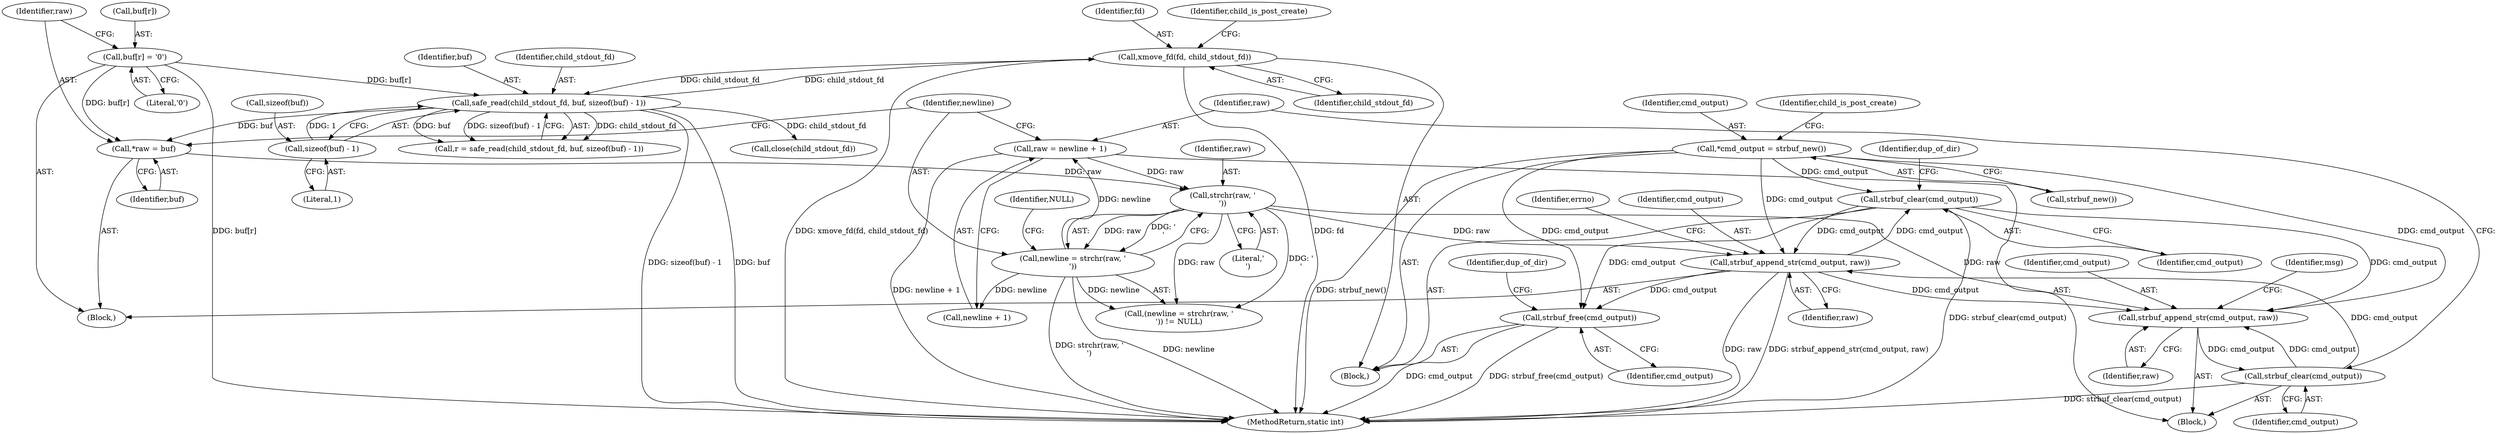 digraph "0_abrt_8939398b82006ba1fec4ed491339fc075f43fc7c_0@pointer" {
"1000570" [label="(Call,strbuf_clear(cmd_output))"];
"1000367" [label="(Call,strbuf_append_str(cmd_output, raw))"];
"1000278" [label="(Call,*cmd_output = strbuf_new())"];
"1000570" [label="(Call,strbuf_clear(cmd_output))"];
"1000360" [label="(Call,strbuf_clear(cmd_output))"];
"1000330" [label="(Call,strbuf_append_str(cmd_output, raw))"];
"1000321" [label="(Call,strchr(raw, '\n'))"];
"1000313" [label="(Call,*raw = buf)"];
"1000295" [label="(Call,safe_read(child_stdout_fd, buf, sizeof(buf) - 1))"];
"1000564" [label="(Call,xmove_fd(fd, child_stdout_fd))"];
"1000307" [label="(Call,buf[r] = '\0')"];
"1000298" [label="(Call,sizeof(buf) - 1)"];
"1000362" [label="(Call,raw = newline + 1)"];
"1000319" [label="(Call,newline = strchr(raw, '\n'))"];
"1000585" [label="(Call,strbuf_free(cmd_output))"];
"1000573" [label="(Identifier,dup_of_dir)"];
"1000314" [label="(Identifier,raw)"];
"1000589" [label="(Call,close(child_stdout_fd))"];
"1000330" [label="(Call,strbuf_append_str(cmd_output, raw))"];
"1000280" [label="(Call,strbuf_new())"];
"1000323" [label="(Literal,'\n')"];
"1000311" [label="(Literal,'\0')"];
"1000299" [label="(Call,sizeof(buf))"];
"1000278" [label="(Call,*cmd_output = strbuf_new())"];
"1000290" [label="(Identifier,errno)"];
"1000135" [label="(Block,)"];
"1000585" [label="(Call,strbuf_free(cmd_output))"];
"1000369" [label="(Identifier,raw)"];
"1000564" [label="(Call,xmove_fd(fd, child_stdout_fd))"];
"1000293" [label="(Call,r = safe_read(child_stdout_fd, buf, sizeof(buf) - 1))"];
"1000332" [label="(Identifier,raw)"];
"1000331" [label="(Identifier,cmd_output)"];
"1000283" [label="(Identifier,child_is_post_create)"];
"1000295" [label="(Call,safe_read(child_stdout_fd, buf, sizeof(buf) - 1))"];
"1000307" [label="(Call,buf[r] = '\0')"];
"1000568" [label="(Identifier,child_is_post_create)"];
"1000318" [label="(Call,(newline = strchr(raw, '\n')) != NULL)"];
"1000298" [label="(Call,sizeof(buf) - 1)"];
"1000279" [label="(Identifier,cmd_output)"];
"1000297" [label="(Identifier,buf)"];
"1000571" [label="(Identifier,cmd_output)"];
"1000321" [label="(Call,strchr(raw, '\n'))"];
"1000322" [label="(Identifier,raw)"];
"1000301" [label="(Literal,1)"];
"1000335" [label="(Identifier,msg)"];
"1000313" [label="(Call,*raw = buf)"];
"1000364" [label="(Call,newline + 1)"];
"1000588" [label="(Identifier,dup_of_dir)"];
"1000315" [label="(Identifier,buf)"];
"1000296" [label="(Identifier,child_stdout_fd)"];
"1000325" [label="(Block,)"];
"1000593" [label="(MethodReturn,static int)"];
"1000565" [label="(Identifier,fd)"];
"1000319" [label="(Call,newline = strchr(raw, '\n'))"];
"1000368" [label="(Identifier,cmd_output)"];
"1000360" [label="(Call,strbuf_clear(cmd_output))"];
"1000361" [label="(Identifier,cmd_output)"];
"1000287" [label="(Block,)"];
"1000362" [label="(Call,raw = newline + 1)"];
"1000566" [label="(Identifier,child_stdout_fd)"];
"1000586" [label="(Identifier,cmd_output)"];
"1000324" [label="(Identifier,NULL)"];
"1000363" [label="(Identifier,raw)"];
"1000320" [label="(Identifier,newline)"];
"1000367" [label="(Call,strbuf_append_str(cmd_output, raw))"];
"1000308" [label="(Call,buf[r])"];
"1000570" [label="(Call,strbuf_clear(cmd_output))"];
"1000570" -> "1000135"  [label="AST: "];
"1000570" -> "1000571"  [label="CFG: "];
"1000571" -> "1000570"  [label="AST: "];
"1000573" -> "1000570"  [label="CFG: "];
"1000570" -> "1000593"  [label="DDG: strbuf_clear(cmd_output)"];
"1000570" -> "1000330"  [label="DDG: cmd_output"];
"1000570" -> "1000367"  [label="DDG: cmd_output"];
"1000367" -> "1000570"  [label="DDG: cmd_output"];
"1000278" -> "1000570"  [label="DDG: cmd_output"];
"1000570" -> "1000585"  [label="DDG: cmd_output"];
"1000367" -> "1000287"  [label="AST: "];
"1000367" -> "1000369"  [label="CFG: "];
"1000368" -> "1000367"  [label="AST: "];
"1000369" -> "1000367"  [label="AST: "];
"1000290" -> "1000367"  [label="CFG: "];
"1000367" -> "1000593"  [label="DDG: raw"];
"1000367" -> "1000593"  [label="DDG: strbuf_append_str(cmd_output, raw)"];
"1000367" -> "1000330"  [label="DDG: cmd_output"];
"1000278" -> "1000367"  [label="DDG: cmd_output"];
"1000360" -> "1000367"  [label="DDG: cmd_output"];
"1000321" -> "1000367"  [label="DDG: raw"];
"1000367" -> "1000585"  [label="DDG: cmd_output"];
"1000278" -> "1000135"  [label="AST: "];
"1000278" -> "1000280"  [label="CFG: "];
"1000279" -> "1000278"  [label="AST: "];
"1000280" -> "1000278"  [label="AST: "];
"1000283" -> "1000278"  [label="CFG: "];
"1000278" -> "1000593"  [label="DDG: strbuf_new()"];
"1000278" -> "1000330"  [label="DDG: cmd_output"];
"1000278" -> "1000585"  [label="DDG: cmd_output"];
"1000360" -> "1000325"  [label="AST: "];
"1000360" -> "1000361"  [label="CFG: "];
"1000361" -> "1000360"  [label="AST: "];
"1000363" -> "1000360"  [label="CFG: "];
"1000360" -> "1000593"  [label="DDG: strbuf_clear(cmd_output)"];
"1000360" -> "1000330"  [label="DDG: cmd_output"];
"1000330" -> "1000360"  [label="DDG: cmd_output"];
"1000330" -> "1000325"  [label="AST: "];
"1000330" -> "1000332"  [label="CFG: "];
"1000331" -> "1000330"  [label="AST: "];
"1000332" -> "1000330"  [label="AST: "];
"1000335" -> "1000330"  [label="CFG: "];
"1000321" -> "1000330"  [label="DDG: raw"];
"1000321" -> "1000319"  [label="AST: "];
"1000321" -> "1000323"  [label="CFG: "];
"1000322" -> "1000321"  [label="AST: "];
"1000323" -> "1000321"  [label="AST: "];
"1000319" -> "1000321"  [label="CFG: "];
"1000321" -> "1000318"  [label="DDG: raw"];
"1000321" -> "1000318"  [label="DDG: '\n'"];
"1000321" -> "1000319"  [label="DDG: raw"];
"1000321" -> "1000319"  [label="DDG: '\n'"];
"1000313" -> "1000321"  [label="DDG: raw"];
"1000362" -> "1000321"  [label="DDG: raw"];
"1000313" -> "1000287"  [label="AST: "];
"1000313" -> "1000315"  [label="CFG: "];
"1000314" -> "1000313"  [label="AST: "];
"1000315" -> "1000313"  [label="AST: "];
"1000320" -> "1000313"  [label="CFG: "];
"1000295" -> "1000313"  [label="DDG: buf"];
"1000307" -> "1000313"  [label="DDG: buf[r]"];
"1000295" -> "1000293"  [label="AST: "];
"1000295" -> "1000298"  [label="CFG: "];
"1000296" -> "1000295"  [label="AST: "];
"1000297" -> "1000295"  [label="AST: "];
"1000298" -> "1000295"  [label="AST: "];
"1000293" -> "1000295"  [label="CFG: "];
"1000295" -> "1000593"  [label="DDG: sizeof(buf) - 1"];
"1000295" -> "1000593"  [label="DDG: buf"];
"1000295" -> "1000293"  [label="DDG: child_stdout_fd"];
"1000295" -> "1000293"  [label="DDG: buf"];
"1000295" -> "1000293"  [label="DDG: sizeof(buf) - 1"];
"1000564" -> "1000295"  [label="DDG: child_stdout_fd"];
"1000307" -> "1000295"  [label="DDG: buf[r]"];
"1000298" -> "1000295"  [label="DDG: 1"];
"1000295" -> "1000564"  [label="DDG: child_stdout_fd"];
"1000295" -> "1000589"  [label="DDG: child_stdout_fd"];
"1000564" -> "1000135"  [label="AST: "];
"1000564" -> "1000566"  [label="CFG: "];
"1000565" -> "1000564"  [label="AST: "];
"1000566" -> "1000564"  [label="AST: "];
"1000568" -> "1000564"  [label="CFG: "];
"1000564" -> "1000593"  [label="DDG: fd"];
"1000564" -> "1000593"  [label="DDG: xmove_fd(fd, child_stdout_fd)"];
"1000307" -> "1000287"  [label="AST: "];
"1000307" -> "1000311"  [label="CFG: "];
"1000308" -> "1000307"  [label="AST: "];
"1000311" -> "1000307"  [label="AST: "];
"1000314" -> "1000307"  [label="CFG: "];
"1000307" -> "1000593"  [label="DDG: buf[r]"];
"1000298" -> "1000301"  [label="CFG: "];
"1000299" -> "1000298"  [label="AST: "];
"1000301" -> "1000298"  [label="AST: "];
"1000362" -> "1000325"  [label="AST: "];
"1000362" -> "1000364"  [label="CFG: "];
"1000363" -> "1000362"  [label="AST: "];
"1000364" -> "1000362"  [label="AST: "];
"1000320" -> "1000362"  [label="CFG: "];
"1000362" -> "1000593"  [label="DDG: newline + 1"];
"1000319" -> "1000362"  [label="DDG: newline"];
"1000319" -> "1000318"  [label="AST: "];
"1000320" -> "1000319"  [label="AST: "];
"1000324" -> "1000319"  [label="CFG: "];
"1000319" -> "1000593"  [label="DDG: strchr(raw, '\n')"];
"1000319" -> "1000593"  [label="DDG: newline"];
"1000319" -> "1000318"  [label="DDG: newline"];
"1000319" -> "1000364"  [label="DDG: newline"];
"1000585" -> "1000135"  [label="AST: "];
"1000585" -> "1000586"  [label="CFG: "];
"1000586" -> "1000585"  [label="AST: "];
"1000588" -> "1000585"  [label="CFG: "];
"1000585" -> "1000593"  [label="DDG: cmd_output"];
"1000585" -> "1000593"  [label="DDG: strbuf_free(cmd_output)"];
}
